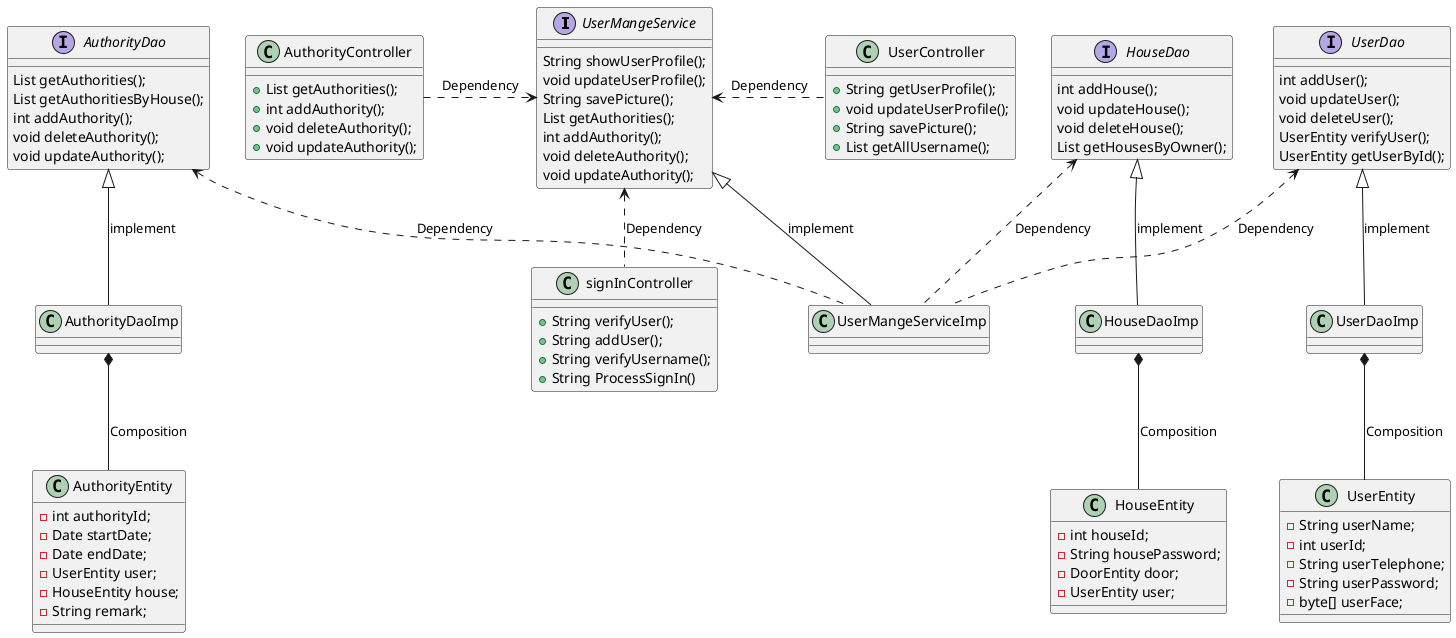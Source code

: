 @startuml

interface UserMangeService{
    String showUserProfile();
    void updateUserProfile();
    String savePicture();
    List getAuthorities();
    int addAuthority();
    void deleteAuthority();
    void updateAuthority();
}

interface AuthorityDao{
    List getAuthorities();
    List getAuthoritiesByHouse();
    int addAuthority();
    void deleteAuthority();
    void updateAuthority();
}

interface UserDao{
    int addUser();
    void updateUser();
    void deleteUser();
    UserEntity verifyUser();
    UserEntity getUserById();
}

interface HouseDao{
      int addHouse();
      void updateHouse();
      void deleteHouse();
      List getHousesByOwner();
}

class UserController {
     +String getUserProfile();
     +void updateUserProfile();
     +String savePicture();
     +List getAllUsername();
}

class AuthorityController{
    +List getAuthorities();
    +int addAuthority();
    +void deleteAuthority();
    +void updateAuthority();
}

class signInController{
    +String verifyUser();
    +String addUser();
    +String verifyUsername();
    +String ProcessSignIn()
}

'接口实现'
UserMangeService <|-- UserMangeServiceImp: implement
AuthorityDao <|-- AuthorityDaoImp: implement
HouseDao <|-- HouseDaoImp: implement
UserDao <|-- UserDaoImp: implement

'依赖关系'
AuthorityDao <.down. UserMangeServiceImp: Dependency
HouseDao <.down. UserMangeServiceImp: Dependency
UserDao <.down. UserMangeServiceImp: Dependency
UserMangeService <.right. UserController: Dependency
UserMangeService <.left. AuthorityController: Dependency
UserMangeService <.down. signInController: Dependency

class UserMangeServiceImp
class AuthorityDaoImp
class HouseDaoImp
class UserDaoImp


'接口实现'
UserDaoImp *-- UserEntity: Composition
AuthorityDaoImp *-- AuthorityEntity: Composition
HouseDaoImp *-- HouseEntity: Composition


class AuthorityEntity {
    - int authorityId;
    - Date startDate;
    - Date endDate;
     -UserEntity user;
     -HouseEntity house;
     -String remark;
 }
   class HouseEntity {
       - int houseId;
        - String housePassword;
        - DoorEntity door;
        - UserEntity user;
    }
      class UserEntity {
          - String userName;
          - int userId;
          - String userTelephone;
          - String userPassword;
          - byte[] userFace;
      }
@enduml